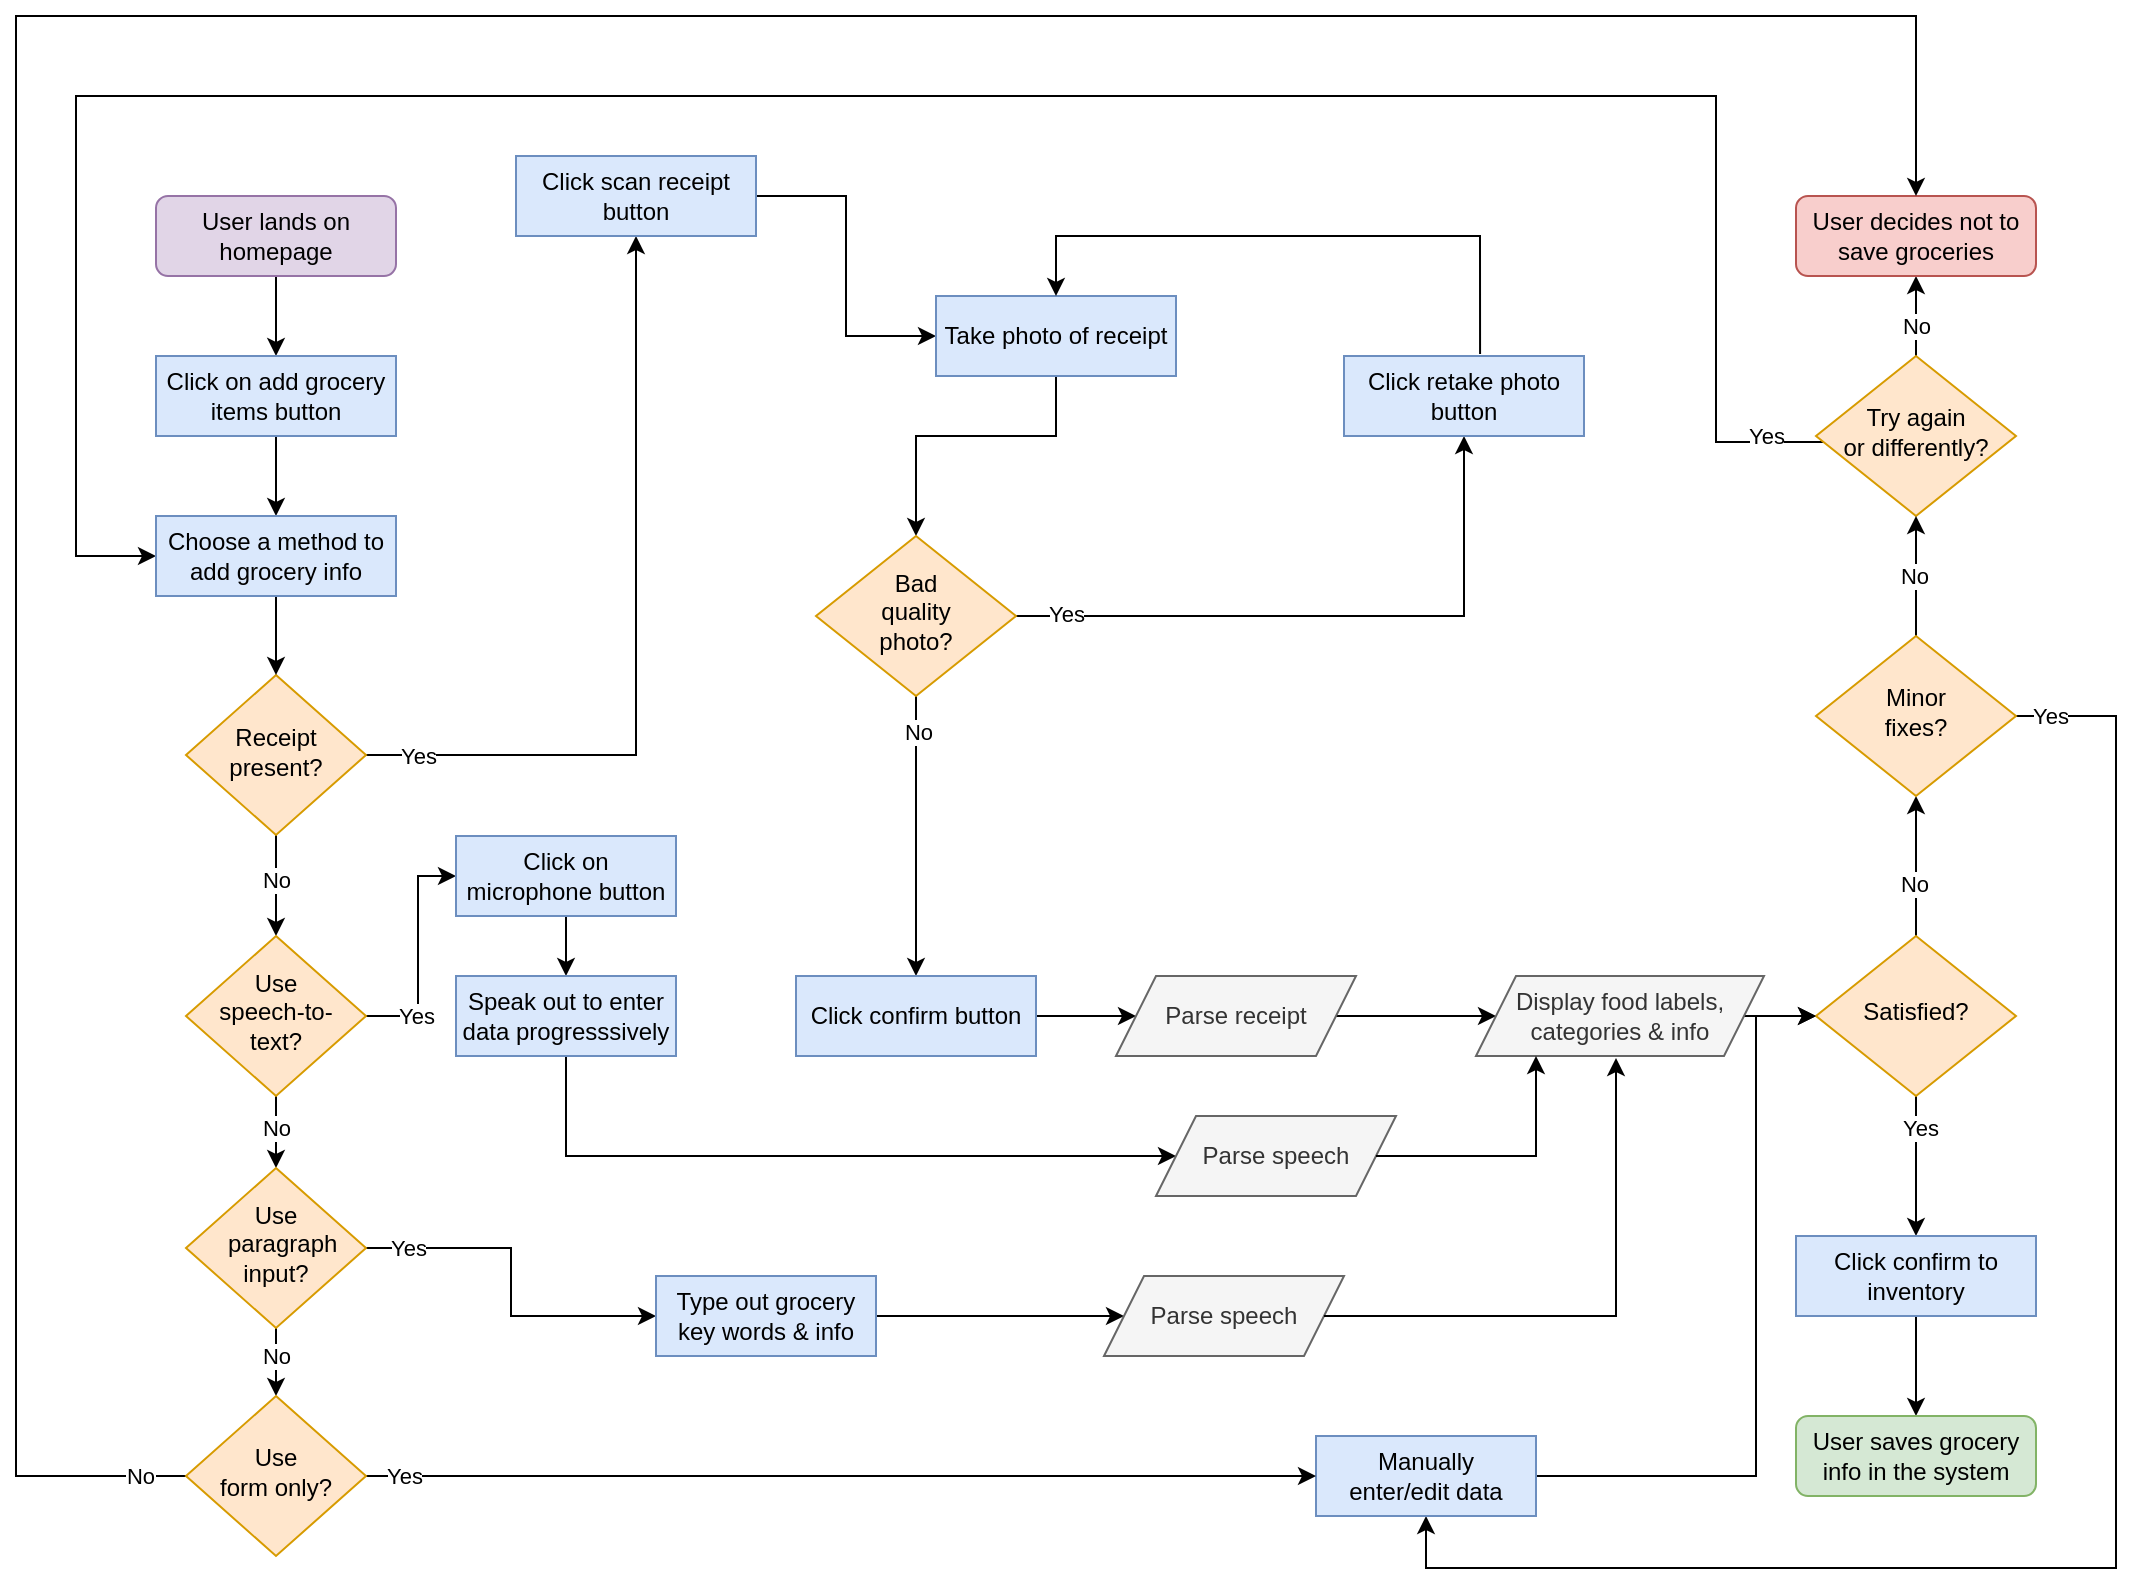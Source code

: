 <mxfile version="24.8.0">
  <diagram id="C5RBs43oDa-KdzZeNtuy" name="Page-1">
    <mxGraphModel dx="2451" dy="1395" grid="1" gridSize="10" guides="1" tooltips="1" connect="1" arrows="1" fold="1" page="1" pageScale="1" pageWidth="1169" pageHeight="827" math="0" shadow="0">
      <root>
        <mxCell id="WIyWlLk6GJQsqaUBKTNV-0" />
        <mxCell id="WIyWlLk6GJQsqaUBKTNV-1" parent="WIyWlLk6GJQsqaUBKTNV-0" />
        <mxCell id="B4fr9OAQc8QGs8bYaDOG-5" style="edgeStyle=orthogonalEdgeStyle;rounded=0;orthogonalLoop=1;jettySize=auto;html=1;" edge="1" parent="WIyWlLk6GJQsqaUBKTNV-1" source="WIyWlLk6GJQsqaUBKTNV-3" target="B4fr9OAQc8QGs8bYaDOG-0">
          <mxGeometry relative="1" as="geometry" />
        </mxCell>
        <mxCell id="WIyWlLk6GJQsqaUBKTNV-3" value="User lands on homepage" style="rounded=1;whiteSpace=wrap;html=1;fontSize=12;glass=0;strokeWidth=1;shadow=0;fillColor=#e1d5e7;strokeColor=#9673a6;" parent="WIyWlLk6GJQsqaUBKTNV-1" vertex="1">
          <mxGeometry x="129" y="124" width="120" height="40" as="geometry" />
        </mxCell>
        <mxCell id="B4fr9OAQc8QGs8bYaDOG-8" style="edgeStyle=orthogonalEdgeStyle;rounded=0;orthogonalLoop=1;jettySize=auto;html=1;" edge="1" parent="WIyWlLk6GJQsqaUBKTNV-1" source="WIyWlLk6GJQsqaUBKTNV-6" target="B4fr9OAQc8QGs8bYaDOG-7">
          <mxGeometry relative="1" as="geometry" />
        </mxCell>
        <mxCell id="B4fr9OAQc8QGs8bYaDOG-129" value="Yes" style="edgeLabel;html=1;align=center;verticalAlign=middle;resizable=0;points=[];" vertex="1" connectable="0" parent="B4fr9OAQc8QGs8bYaDOG-8">
          <mxGeometry x="-0.792" relative="1" as="geometry">
            <mxPoint x="-15" as="offset" />
          </mxGeometry>
        </mxCell>
        <mxCell id="B4fr9OAQc8QGs8bYaDOG-13" style="edgeStyle=orthogonalEdgeStyle;rounded=0;orthogonalLoop=1;jettySize=auto;html=1;entryX=0.5;entryY=0;entryDx=0;entryDy=0;" edge="1" parent="WIyWlLk6GJQsqaUBKTNV-1" source="WIyWlLk6GJQsqaUBKTNV-6" target="B4fr9OAQc8QGs8bYaDOG-51">
          <mxGeometry relative="1" as="geometry">
            <mxPoint x="589" y="503.5" as="targetPoint" />
          </mxGeometry>
        </mxCell>
        <mxCell id="B4fr9OAQc8QGs8bYaDOG-130" value="No" style="edgeLabel;html=1;align=center;verticalAlign=middle;resizable=0;points=[];" vertex="1" connectable="0" parent="B4fr9OAQc8QGs8bYaDOG-13">
          <mxGeometry x="-0.542" y="-1" relative="1" as="geometry">
            <mxPoint x="1" y="11" as="offset" />
          </mxGeometry>
        </mxCell>
        <mxCell id="WIyWlLk6GJQsqaUBKTNV-6" value="Receipt present?" style="rhombus;whiteSpace=wrap;html=1;shadow=0;fontFamily=Helvetica;fontSize=12;align=center;strokeWidth=1;spacing=6;spacingTop=-4;fillColor=#ffe6cc;strokeColor=#d79b00;" parent="WIyWlLk6GJQsqaUBKTNV-1" vertex="1">
          <mxGeometry x="144" y="363.5" width="90" height="80" as="geometry" />
        </mxCell>
        <mxCell id="B4fr9OAQc8QGs8bYaDOG-1" style="edgeStyle=orthogonalEdgeStyle;rounded=0;orthogonalLoop=1;jettySize=auto;html=1;entryX=0.5;entryY=0;entryDx=0;entryDy=0;" edge="1" parent="WIyWlLk6GJQsqaUBKTNV-1" source="B4fr9OAQc8QGs8bYaDOG-0" target="B4fr9OAQc8QGs8bYaDOG-87">
          <mxGeometry relative="1" as="geometry">
            <mxPoint x="189" y="274" as="targetPoint" />
          </mxGeometry>
        </mxCell>
        <mxCell id="B4fr9OAQc8QGs8bYaDOG-0" value="Click on add grocery items button" style="rounded=0;whiteSpace=wrap;html=1;fillColor=#dae8fc;strokeColor=#6c8ebf;" vertex="1" parent="WIyWlLk6GJQsqaUBKTNV-1">
          <mxGeometry x="129" y="204" width="120" height="40" as="geometry" />
        </mxCell>
        <mxCell id="B4fr9OAQc8QGs8bYaDOG-16" style="edgeStyle=orthogonalEdgeStyle;rounded=0;orthogonalLoop=1;jettySize=auto;html=1;exitX=1;exitY=0.5;exitDx=0;exitDy=0;entryX=0;entryY=0.5;entryDx=0;entryDy=0;" edge="1" parent="WIyWlLk6GJQsqaUBKTNV-1" source="B4fr9OAQc8QGs8bYaDOG-7" target="B4fr9OAQc8QGs8bYaDOG-15">
          <mxGeometry relative="1" as="geometry" />
        </mxCell>
        <mxCell id="B4fr9OAQc8QGs8bYaDOG-7" value="Click scan receipt button" style="rounded=0;whiteSpace=wrap;html=1;fillColor=#dae8fc;strokeColor=#6c8ebf;" vertex="1" parent="WIyWlLk6GJQsqaUBKTNV-1">
          <mxGeometry x="309" y="104" width="120" height="40" as="geometry" />
        </mxCell>
        <mxCell id="B4fr9OAQc8QGs8bYaDOG-18" style="edgeStyle=orthogonalEdgeStyle;rounded=0;orthogonalLoop=1;jettySize=auto;html=1;entryX=0.5;entryY=0;entryDx=0;entryDy=0;" edge="1" parent="WIyWlLk6GJQsqaUBKTNV-1" source="B4fr9OAQc8QGs8bYaDOG-15" target="B4fr9OAQc8QGs8bYaDOG-17">
          <mxGeometry relative="1" as="geometry">
            <mxPoint x="1069" y="194" as="targetPoint" />
            <Array as="points">
              <mxPoint x="579" y="244" />
              <mxPoint x="509" y="244" />
            </Array>
          </mxGeometry>
        </mxCell>
        <mxCell id="B4fr9OAQc8QGs8bYaDOG-15" value="Take photo of receipt" style="rounded=0;whiteSpace=wrap;html=1;fillColor=#dae8fc;strokeColor=#6c8ebf;" vertex="1" parent="WIyWlLk6GJQsqaUBKTNV-1">
          <mxGeometry x="519" y="174" width="120" height="40" as="geometry" />
        </mxCell>
        <mxCell id="B4fr9OAQc8QGs8bYaDOG-25" style="edgeStyle=orthogonalEdgeStyle;rounded=0;orthogonalLoop=1;jettySize=auto;html=1;entryX=0.5;entryY=1;entryDx=0;entryDy=0;" edge="1" parent="WIyWlLk6GJQsqaUBKTNV-1" source="B4fr9OAQc8QGs8bYaDOG-17" target="B4fr9OAQc8QGs8bYaDOG-23">
          <mxGeometry relative="1" as="geometry" />
        </mxCell>
        <mxCell id="B4fr9OAQc8QGs8bYaDOG-137" value="Yes" style="edgeLabel;html=1;align=center;verticalAlign=middle;resizable=0;points=[];" vertex="1" connectable="0" parent="B4fr9OAQc8QGs8bYaDOG-25">
          <mxGeometry x="-0.842" y="1" relative="1" as="geometry">
            <mxPoint as="offset" />
          </mxGeometry>
        </mxCell>
        <mxCell id="B4fr9OAQc8QGs8bYaDOG-31" style="edgeStyle=orthogonalEdgeStyle;rounded=0;orthogonalLoop=1;jettySize=auto;html=1;entryX=0.5;entryY=0;entryDx=0;entryDy=0;" edge="1" parent="WIyWlLk6GJQsqaUBKTNV-1" source="B4fr9OAQc8QGs8bYaDOG-17" target="B4fr9OAQc8QGs8bYaDOG-28">
          <mxGeometry relative="1" as="geometry" />
        </mxCell>
        <mxCell id="B4fr9OAQc8QGs8bYaDOG-136" value="No" style="edgeLabel;html=1;align=center;verticalAlign=middle;resizable=0;points=[];" vertex="1" connectable="0" parent="B4fr9OAQc8QGs8bYaDOG-31">
          <mxGeometry x="-0.74" y="1" relative="1" as="geometry">
            <mxPoint as="offset" />
          </mxGeometry>
        </mxCell>
        <mxCell id="B4fr9OAQc8QGs8bYaDOG-17" value="Bad &lt;br&gt;quality&lt;br&gt; photo?" style="rhombus;whiteSpace=wrap;html=1;shadow=0;fontFamily=Helvetica;fontSize=12;align=center;strokeWidth=1;spacing=6;spacingTop=-4;fillColor=#ffe6cc;strokeColor=#d79b00;" vertex="1" parent="WIyWlLk6GJQsqaUBKTNV-1">
          <mxGeometry x="459" y="294" width="100" height="80" as="geometry" />
        </mxCell>
        <mxCell id="B4fr9OAQc8QGs8bYaDOG-23" value="Click retake photo button" style="rounded=0;whiteSpace=wrap;html=1;fillColor=#dae8fc;strokeColor=#6c8ebf;" vertex="1" parent="WIyWlLk6GJQsqaUBKTNV-1">
          <mxGeometry x="723" y="204" width="120" height="40" as="geometry" />
        </mxCell>
        <mxCell id="B4fr9OAQc8QGs8bYaDOG-26" style="edgeStyle=orthogonalEdgeStyle;rounded=0;orthogonalLoop=1;jettySize=auto;html=1;entryX=0.5;entryY=0;entryDx=0;entryDy=0;exitX=0.567;exitY=-0.026;exitDx=0;exitDy=0;exitPerimeter=0;" edge="1" parent="WIyWlLk6GJQsqaUBKTNV-1" source="B4fr9OAQc8QGs8bYaDOG-23" target="B4fr9OAQc8QGs8bYaDOG-15">
          <mxGeometry relative="1" as="geometry">
            <Array as="points">
              <mxPoint x="791" y="144" />
              <mxPoint x="579" y="144" />
            </Array>
          </mxGeometry>
        </mxCell>
        <mxCell id="B4fr9OAQc8QGs8bYaDOG-35" style="edgeStyle=orthogonalEdgeStyle;rounded=0;orthogonalLoop=1;jettySize=auto;html=1;" edge="1" parent="WIyWlLk6GJQsqaUBKTNV-1" source="B4fr9OAQc8QGs8bYaDOG-28" target="B4fr9OAQc8QGs8bYaDOG-33">
          <mxGeometry relative="1" as="geometry" />
        </mxCell>
        <mxCell id="B4fr9OAQc8QGs8bYaDOG-28" value="Click confirm button" style="rounded=0;whiteSpace=wrap;html=1;fillColor=#dae8fc;strokeColor=#6c8ebf;" vertex="1" parent="WIyWlLk6GJQsqaUBKTNV-1">
          <mxGeometry x="449" y="514" width="120" height="40" as="geometry" />
        </mxCell>
        <mxCell id="B4fr9OAQc8QGs8bYaDOG-36" style="edgeStyle=orthogonalEdgeStyle;rounded=0;orthogonalLoop=1;jettySize=auto;html=1;entryX=0;entryY=0.5;entryDx=0;entryDy=0;" edge="1" parent="WIyWlLk6GJQsqaUBKTNV-1" source="B4fr9OAQc8QGs8bYaDOG-33" target="B4fr9OAQc8QGs8bYaDOG-37">
          <mxGeometry relative="1" as="geometry">
            <mxPoint x="669" y="594" as="targetPoint" />
          </mxGeometry>
        </mxCell>
        <mxCell id="B4fr9OAQc8QGs8bYaDOG-33" value="Parse receipt" style="shape=parallelogram;perimeter=parallelogramPerimeter;whiteSpace=wrap;html=1;fixedSize=1;fillColor=#f5f5f5;fontColor=#333333;strokeColor=#666666;" vertex="1" parent="WIyWlLk6GJQsqaUBKTNV-1">
          <mxGeometry x="609" y="514" width="120" height="40" as="geometry" />
        </mxCell>
        <mxCell id="B4fr9OAQc8QGs8bYaDOG-39" style="edgeStyle=orthogonalEdgeStyle;rounded=0;orthogonalLoop=1;jettySize=auto;html=1;" edge="1" parent="WIyWlLk6GJQsqaUBKTNV-1" source="B4fr9OAQc8QGs8bYaDOG-37" target="B4fr9OAQc8QGs8bYaDOG-38">
          <mxGeometry relative="1" as="geometry" />
        </mxCell>
        <mxCell id="B4fr9OAQc8QGs8bYaDOG-37" value="Display food labels, categories &amp;amp; info" style="shape=parallelogram;perimeter=parallelogramPerimeter;whiteSpace=wrap;html=1;fixedSize=1;fillColor=#f5f5f5;fontColor=#333333;strokeColor=#666666;" vertex="1" parent="WIyWlLk6GJQsqaUBKTNV-1">
          <mxGeometry x="789" y="514" width="144" height="40" as="geometry" />
        </mxCell>
        <mxCell id="B4fr9OAQc8QGs8bYaDOG-48" style="edgeStyle=orthogonalEdgeStyle;rounded=0;orthogonalLoop=1;jettySize=auto;html=1;entryX=0.5;entryY=0;entryDx=0;entryDy=0;" edge="1" parent="WIyWlLk6GJQsqaUBKTNV-1" source="B4fr9OAQc8QGs8bYaDOG-38" target="B4fr9OAQc8QGs8bYaDOG-47">
          <mxGeometry relative="1" as="geometry" />
        </mxCell>
        <mxCell id="B4fr9OAQc8QGs8bYaDOG-139" value="Yes" style="edgeLabel;html=1;align=center;verticalAlign=middle;resizable=0;points=[];" vertex="1" connectable="0" parent="B4fr9OAQc8QGs8bYaDOG-48">
          <mxGeometry x="-0.546" y="2" relative="1" as="geometry">
            <mxPoint as="offset" />
          </mxGeometry>
        </mxCell>
        <mxCell id="B4fr9OAQc8QGs8bYaDOG-64" style="edgeStyle=orthogonalEdgeStyle;rounded=0;orthogonalLoop=1;jettySize=auto;html=1;entryX=0.5;entryY=1;entryDx=0;entryDy=0;" edge="1" parent="WIyWlLk6GJQsqaUBKTNV-1" source="B4fr9OAQc8QGs8bYaDOG-38" target="B4fr9OAQc8QGs8bYaDOG-69">
          <mxGeometry relative="1" as="geometry">
            <mxPoint x="1009" y="424" as="targetPoint" />
          </mxGeometry>
        </mxCell>
        <mxCell id="B4fr9OAQc8QGs8bYaDOG-140" value="No" style="edgeLabel;html=1;align=center;verticalAlign=middle;resizable=0;points=[];" vertex="1" connectable="0" parent="B4fr9OAQc8QGs8bYaDOG-64">
          <mxGeometry x="-0.237" y="1" relative="1" as="geometry">
            <mxPoint as="offset" />
          </mxGeometry>
        </mxCell>
        <mxCell id="B4fr9OAQc8QGs8bYaDOG-38" value="Satisfied?" style="rhombus;whiteSpace=wrap;html=1;shadow=0;fontFamily=Helvetica;fontSize=12;align=center;strokeWidth=1;spacing=6;spacingTop=-4;fillColor=#ffe6cc;strokeColor=#d79b00;" vertex="1" parent="WIyWlLk6GJQsqaUBKTNV-1">
          <mxGeometry x="959" y="494" width="100" height="80" as="geometry" />
        </mxCell>
        <mxCell id="B4fr9OAQc8QGs8bYaDOG-50" style="edgeStyle=orthogonalEdgeStyle;rounded=0;orthogonalLoop=1;jettySize=auto;html=1;entryX=0.5;entryY=0;entryDx=0;entryDy=0;" edge="1" parent="WIyWlLk6GJQsqaUBKTNV-1" source="B4fr9OAQc8QGs8bYaDOG-47" target="B4fr9OAQc8QGs8bYaDOG-49">
          <mxGeometry relative="1" as="geometry" />
        </mxCell>
        <mxCell id="B4fr9OAQc8QGs8bYaDOG-47" value="Click confirm to inventory" style="rounded=0;whiteSpace=wrap;html=1;fillColor=#dae8fc;strokeColor=#6c8ebf;" vertex="1" parent="WIyWlLk6GJQsqaUBKTNV-1">
          <mxGeometry x="949" y="644" width="120" height="40" as="geometry" />
        </mxCell>
        <mxCell id="B4fr9OAQc8QGs8bYaDOG-49" value="User saves grocery info in the system" style="rounded=1;whiteSpace=wrap;html=1;fontSize=12;glass=0;strokeWidth=1;shadow=0;fillColor=#d5e8d4;strokeColor=#82b366;" vertex="1" parent="WIyWlLk6GJQsqaUBKTNV-1">
          <mxGeometry x="949" y="734" width="120" height="40" as="geometry" />
        </mxCell>
        <mxCell id="B4fr9OAQc8QGs8bYaDOG-55" style="edgeStyle=orthogonalEdgeStyle;rounded=0;orthogonalLoop=1;jettySize=auto;html=1;entryX=0;entryY=0.5;entryDx=0;entryDy=0;exitX=1;exitY=0.5;exitDx=0;exitDy=0;" edge="1" parent="WIyWlLk6GJQsqaUBKTNV-1" source="B4fr9OAQc8QGs8bYaDOG-51" target="B4fr9OAQc8QGs8bYaDOG-54">
          <mxGeometry relative="1" as="geometry">
            <mxPoint x="240" y="530" as="sourcePoint" />
            <Array as="points">
              <mxPoint x="260" y="534" />
              <mxPoint x="260" y="464" />
            </Array>
          </mxGeometry>
        </mxCell>
        <mxCell id="B4fr9OAQc8QGs8bYaDOG-131" value="Yes" style="edgeLabel;html=1;align=center;verticalAlign=middle;resizable=0;points=[];" vertex="1" connectable="0" parent="B4fr9OAQc8QGs8bYaDOG-55">
          <mxGeometry x="-0.016" y="1" relative="1" as="geometry">
            <mxPoint y="30" as="offset" />
          </mxGeometry>
        </mxCell>
        <mxCell id="B4fr9OAQc8QGs8bYaDOG-92" style="edgeStyle=orthogonalEdgeStyle;rounded=0;orthogonalLoop=1;jettySize=auto;html=1;entryX=0.5;entryY=0;entryDx=0;entryDy=0;" edge="1" parent="WIyWlLk6GJQsqaUBKTNV-1" source="B4fr9OAQc8QGs8bYaDOG-51" target="B4fr9OAQc8QGs8bYaDOG-86">
          <mxGeometry relative="1" as="geometry" />
        </mxCell>
        <mxCell id="B4fr9OAQc8QGs8bYaDOG-132" value="No" style="edgeLabel;html=1;align=center;verticalAlign=middle;resizable=0;points=[];" vertex="1" connectable="0" parent="B4fr9OAQc8QGs8bYaDOG-92">
          <mxGeometry x="-0.633" y="1" relative="1" as="geometry">
            <mxPoint x="-1" y="8" as="offset" />
          </mxGeometry>
        </mxCell>
        <mxCell id="B4fr9OAQc8QGs8bYaDOG-51" value="Use &lt;br&gt;speech-to-text?" style="rhombus;whiteSpace=wrap;html=1;shadow=0;fontFamily=Helvetica;fontSize=12;align=center;strokeWidth=1;spacing=6;spacingTop=-4;fillColor=#ffe6cc;strokeColor=#d79b00;" vertex="1" parent="WIyWlLk6GJQsqaUBKTNV-1">
          <mxGeometry x="144" y="494" width="90" height="80" as="geometry" />
        </mxCell>
        <mxCell id="B4fr9OAQc8QGs8bYaDOG-79" style="edgeStyle=orthogonalEdgeStyle;rounded=0;orthogonalLoop=1;jettySize=auto;html=1;entryX=0.5;entryY=0;entryDx=0;entryDy=0;" edge="1" parent="WIyWlLk6GJQsqaUBKTNV-1" source="B4fr9OAQc8QGs8bYaDOG-54" target="B4fr9OAQc8QGs8bYaDOG-80">
          <mxGeometry relative="1" as="geometry">
            <mxPoint x="334" y="534" as="targetPoint" />
          </mxGeometry>
        </mxCell>
        <mxCell id="B4fr9OAQc8QGs8bYaDOG-54" value="Click on microphone button" style="rounded=0;whiteSpace=wrap;html=1;fillColor=#dae8fc;strokeColor=#6c8ebf;" vertex="1" parent="WIyWlLk6GJQsqaUBKTNV-1">
          <mxGeometry x="279" y="444" width="110" height="40" as="geometry" />
        </mxCell>
        <mxCell id="B4fr9OAQc8QGs8bYaDOG-66" style="edgeStyle=orthogonalEdgeStyle;rounded=0;orthogonalLoop=1;jettySize=auto;html=1;entryX=0.5;entryY=1;entryDx=0;entryDy=0;" edge="1" parent="WIyWlLk6GJQsqaUBKTNV-1" source="B4fr9OAQc8QGs8bYaDOG-58" target="B4fr9OAQc8QGs8bYaDOG-60">
          <mxGeometry relative="1" as="geometry" />
        </mxCell>
        <mxCell id="B4fr9OAQc8QGs8bYaDOG-144" value="No" style="edgeLabel;html=1;align=center;verticalAlign=middle;resizable=0;points=[];" vertex="1" connectable="0" parent="B4fr9OAQc8QGs8bYaDOG-66">
          <mxGeometry x="-0.242" relative="1" as="geometry">
            <mxPoint as="offset" />
          </mxGeometry>
        </mxCell>
        <mxCell id="B4fr9OAQc8QGs8bYaDOG-89" value="" style="edgeStyle=orthogonalEdgeStyle;rounded=0;orthogonalLoop=1;jettySize=auto;html=1;exitX=0.086;exitY=0.538;exitDx=0;exitDy=0;exitPerimeter=0;entryX=0;entryY=0.5;entryDx=0;entryDy=0;" edge="1" parent="WIyWlLk6GJQsqaUBKTNV-1" source="B4fr9OAQc8QGs8bYaDOG-58" target="B4fr9OAQc8QGs8bYaDOG-87">
          <mxGeometry relative="1" as="geometry">
            <mxPoint x="59.0" y="244" as="targetPoint" />
            <mxPoint x="989" y="154" as="sourcePoint" />
            <Array as="points">
              <mxPoint x="909" y="247" />
              <mxPoint x="909" y="74" />
              <mxPoint x="89" y="74" />
              <mxPoint x="89" y="304" />
            </Array>
          </mxGeometry>
        </mxCell>
        <mxCell id="B4fr9OAQc8QGs8bYaDOG-143" value="Yes" style="edgeLabel;html=1;align=center;verticalAlign=middle;resizable=0;points=[];" vertex="1" connectable="0" parent="B4fr9OAQc8QGs8bYaDOG-89">
          <mxGeometry x="-0.949" y="-1" relative="1" as="geometry">
            <mxPoint y="-2" as="offset" />
          </mxGeometry>
        </mxCell>
        <mxCell id="B4fr9OAQc8QGs8bYaDOG-58" value="Try again &lt;br&gt;or differently?" style="rhombus;whiteSpace=wrap;html=1;shadow=0;fontFamily=Helvetica;fontSize=12;align=center;strokeWidth=1;spacing=6;spacingTop=-4;fillColor=#ffe6cc;strokeColor=#d79b00;" vertex="1" parent="WIyWlLk6GJQsqaUBKTNV-1">
          <mxGeometry x="959" y="204" width="100" height="80" as="geometry" />
        </mxCell>
        <mxCell id="B4fr9OAQc8QGs8bYaDOG-60" value="User decides not to save groceries" style="rounded=1;whiteSpace=wrap;html=1;fontSize=12;glass=0;strokeWidth=1;shadow=0;fillColor=#f8cecc;strokeColor=#b85450;" vertex="1" parent="WIyWlLk6GJQsqaUBKTNV-1">
          <mxGeometry x="949" y="124" width="120" height="40" as="geometry" />
        </mxCell>
        <mxCell id="B4fr9OAQc8QGs8bYaDOG-72" style="edgeStyle=orthogonalEdgeStyle;rounded=0;orthogonalLoop=1;jettySize=auto;html=1;exitX=0.5;exitY=0;exitDx=0;exitDy=0;" edge="1" parent="WIyWlLk6GJQsqaUBKTNV-1" source="B4fr9OAQc8QGs8bYaDOG-69" target="B4fr9OAQc8QGs8bYaDOG-58">
          <mxGeometry relative="1" as="geometry" />
        </mxCell>
        <mxCell id="B4fr9OAQc8QGs8bYaDOG-142" value="No" style="edgeLabel;html=1;align=center;verticalAlign=middle;resizable=0;points=[];" vertex="1" connectable="0" parent="B4fr9OAQc8QGs8bYaDOG-72">
          <mxGeometry x="0.001" y="1" relative="1" as="geometry">
            <mxPoint as="offset" />
          </mxGeometry>
        </mxCell>
        <mxCell id="B4fr9OAQc8QGs8bYaDOG-75" style="edgeStyle=orthogonalEdgeStyle;rounded=0;orthogonalLoop=1;jettySize=auto;html=1;entryX=0.5;entryY=1;entryDx=0;entryDy=0;exitX=1;exitY=0.5;exitDx=0;exitDy=0;" edge="1" parent="WIyWlLk6GJQsqaUBKTNV-1" source="B4fr9OAQc8QGs8bYaDOG-69" target="B4fr9OAQc8QGs8bYaDOG-76">
          <mxGeometry relative="1" as="geometry">
            <mxPoint x="1099" y="124" as="targetPoint" />
            <Array as="points">
              <mxPoint x="1109" y="384" />
              <mxPoint x="1109" y="810" />
              <mxPoint x="764" y="810" />
            </Array>
          </mxGeometry>
        </mxCell>
        <mxCell id="B4fr9OAQc8QGs8bYaDOG-141" value="Yes" style="edgeLabel;html=1;align=center;verticalAlign=middle;resizable=0;points=[];" vertex="1" connectable="0" parent="B4fr9OAQc8QGs8bYaDOG-75">
          <mxGeometry x="-0.961" y="-1" relative="1" as="geometry">
            <mxPoint y="-1" as="offset" />
          </mxGeometry>
        </mxCell>
        <mxCell id="B4fr9OAQc8QGs8bYaDOG-69" value="Minor &lt;br&gt;fixes?" style="rhombus;whiteSpace=wrap;html=1;shadow=0;fontFamily=Helvetica;fontSize=12;align=center;strokeWidth=1;spacing=6;spacingTop=-4;fillColor=#ffe6cc;strokeColor=#d79b00;" vertex="1" parent="WIyWlLk6GJQsqaUBKTNV-1">
          <mxGeometry x="959" y="344" width="100" height="80" as="geometry" />
        </mxCell>
        <mxCell id="B4fr9OAQc8QGs8bYaDOG-105" style="edgeStyle=orthogonalEdgeStyle;rounded=0;orthogonalLoop=1;jettySize=auto;html=1;exitX=1;exitY=0.5;exitDx=0;exitDy=0;" edge="1" parent="WIyWlLk6GJQsqaUBKTNV-1" source="B4fr9OAQc8QGs8bYaDOG-76" target="B4fr9OAQc8QGs8bYaDOG-38">
          <mxGeometry relative="1" as="geometry">
            <Array as="points">
              <mxPoint x="929" y="764" />
              <mxPoint x="929" y="534" />
            </Array>
          </mxGeometry>
        </mxCell>
        <mxCell id="B4fr9OAQc8QGs8bYaDOG-76" value="Manually &lt;br&gt;enter/edit data" style="rounded=0;whiteSpace=wrap;html=1;fillColor=#dae8fc;strokeColor=#6c8ebf;" vertex="1" parent="WIyWlLk6GJQsqaUBKTNV-1">
          <mxGeometry x="709" y="744" width="110" height="40" as="geometry" />
        </mxCell>
        <mxCell id="B4fr9OAQc8QGs8bYaDOG-84" style="edgeStyle=orthogonalEdgeStyle;rounded=0;orthogonalLoop=1;jettySize=auto;html=1;entryX=0;entryY=0.5;entryDx=0;entryDy=0;exitX=0.5;exitY=1;exitDx=0;exitDy=0;" edge="1" parent="WIyWlLk6GJQsqaUBKTNV-1" source="B4fr9OAQc8QGs8bYaDOG-80" target="B4fr9OAQc8QGs8bYaDOG-82">
          <mxGeometry relative="1" as="geometry">
            <mxPoint x="249" y="634.0" as="sourcePoint" />
            <mxPoint x="559" y="674.0" as="targetPoint" />
            <Array as="points">
              <mxPoint x="334" y="604" />
            </Array>
          </mxGeometry>
        </mxCell>
        <mxCell id="B4fr9OAQc8QGs8bYaDOG-80" value="Speak out to enter data progresssively" style="rounded=0;whiteSpace=wrap;html=1;fillColor=#dae8fc;strokeColor=#6c8ebf;" vertex="1" parent="WIyWlLk6GJQsqaUBKTNV-1">
          <mxGeometry x="279" y="514" width="110" height="40" as="geometry" />
        </mxCell>
        <mxCell id="B4fr9OAQc8QGs8bYaDOG-82" value="Parse speech" style="shape=parallelogram;perimeter=parallelogramPerimeter;whiteSpace=wrap;html=1;fixedSize=1;fillColor=#f5f5f5;fontColor=#333333;strokeColor=#666666;" vertex="1" parent="WIyWlLk6GJQsqaUBKTNV-1">
          <mxGeometry x="629" y="584" width="120" height="40" as="geometry" />
        </mxCell>
        <mxCell id="B4fr9OAQc8QGs8bYaDOG-85" style="edgeStyle=orthogonalEdgeStyle;rounded=0;orthogonalLoop=1;jettySize=auto;html=1;exitX=1;exitY=0.5;exitDx=0;exitDy=0;" edge="1" parent="WIyWlLk6GJQsqaUBKTNV-1" source="B4fr9OAQc8QGs8bYaDOG-82">
          <mxGeometry relative="1" as="geometry">
            <mxPoint x="749" y="604" as="sourcePoint" />
            <mxPoint x="819" y="554" as="targetPoint" />
            <Array as="points">
              <mxPoint x="819" y="604" />
            </Array>
          </mxGeometry>
        </mxCell>
        <mxCell id="B4fr9OAQc8QGs8bYaDOG-101" style="edgeStyle=orthogonalEdgeStyle;rounded=0;orthogonalLoop=1;jettySize=auto;html=1;entryX=0.5;entryY=0;entryDx=0;entryDy=0;" edge="1" parent="WIyWlLk6GJQsqaUBKTNV-1" source="B4fr9OAQc8QGs8bYaDOG-86" target="B4fr9OAQc8QGs8bYaDOG-100">
          <mxGeometry relative="1" as="geometry" />
        </mxCell>
        <mxCell id="B4fr9OAQc8QGs8bYaDOG-133" value="No" style="edgeLabel;html=1;align=center;verticalAlign=middle;resizable=0;points=[];" vertex="1" connectable="0" parent="B4fr9OAQc8QGs8bYaDOG-101">
          <mxGeometry x="-0.522" relative="1" as="geometry">
            <mxPoint y="3" as="offset" />
          </mxGeometry>
        </mxCell>
        <mxCell id="B4fr9OAQc8QGs8bYaDOG-138" style="edgeStyle=orthogonalEdgeStyle;rounded=0;orthogonalLoop=1;jettySize=auto;html=1;entryX=0;entryY=0.5;entryDx=0;entryDy=0;" edge="1" parent="WIyWlLk6GJQsqaUBKTNV-1" source="B4fr9OAQc8QGs8bYaDOG-86" target="B4fr9OAQc8QGs8bYaDOG-93">
          <mxGeometry relative="1" as="geometry" />
        </mxCell>
        <mxCell id="B4fr9OAQc8QGs8bYaDOG-145" value="Yes" style="edgeLabel;html=1;align=center;verticalAlign=middle;resizable=0;points=[];" vertex="1" connectable="0" parent="B4fr9OAQc8QGs8bYaDOG-138">
          <mxGeometry x="-0.769" y="3" relative="1" as="geometry">
            <mxPoint y="3" as="offset" />
          </mxGeometry>
        </mxCell>
        <mxCell id="B4fr9OAQc8QGs8bYaDOG-86" value="Use&lt;br&gt;&amp;nbsp; paragraph&lt;br&gt;input?" style="rhombus;whiteSpace=wrap;html=1;shadow=0;fontFamily=Helvetica;fontSize=12;align=center;strokeWidth=1;spacing=6;spacingTop=-4;fillColor=#ffe6cc;strokeColor=#d79b00;" vertex="1" parent="WIyWlLk6GJQsqaUBKTNV-1">
          <mxGeometry x="144" y="610" width="90" height="80" as="geometry" />
        </mxCell>
        <mxCell id="B4fr9OAQc8QGs8bYaDOG-88" style="edgeStyle=orthogonalEdgeStyle;rounded=0;orthogonalLoop=1;jettySize=auto;html=1;entryX=0.5;entryY=0;entryDx=0;entryDy=0;" edge="1" parent="WIyWlLk6GJQsqaUBKTNV-1" source="B4fr9OAQc8QGs8bYaDOG-87" target="WIyWlLk6GJQsqaUBKTNV-6">
          <mxGeometry relative="1" as="geometry" />
        </mxCell>
        <mxCell id="B4fr9OAQc8QGs8bYaDOG-87" value="Choose a method to add grocery info" style="rounded=0;whiteSpace=wrap;html=1;fillColor=#dae8fc;strokeColor=#6c8ebf;" vertex="1" parent="WIyWlLk6GJQsqaUBKTNV-1">
          <mxGeometry x="129" y="284" width="120" height="40" as="geometry" />
        </mxCell>
        <mxCell id="B4fr9OAQc8QGs8bYaDOG-97" style="edgeStyle=orthogonalEdgeStyle;rounded=0;orthogonalLoop=1;jettySize=auto;html=1;entryX=0;entryY=0.5;entryDx=0;entryDy=0;" edge="1" parent="WIyWlLk6GJQsqaUBKTNV-1" source="B4fr9OAQc8QGs8bYaDOG-93" target="B4fr9OAQc8QGs8bYaDOG-96">
          <mxGeometry relative="1" as="geometry" />
        </mxCell>
        <mxCell id="B4fr9OAQc8QGs8bYaDOG-93" value="Type out grocery key words &amp;amp; info" style="rounded=0;whiteSpace=wrap;html=1;fillColor=#dae8fc;strokeColor=#6c8ebf;" vertex="1" parent="WIyWlLk6GJQsqaUBKTNV-1">
          <mxGeometry x="379" y="664" width="110" height="40" as="geometry" />
        </mxCell>
        <mxCell id="B4fr9OAQc8QGs8bYaDOG-96" value="Parse speech" style="shape=parallelogram;perimeter=parallelogramPerimeter;whiteSpace=wrap;html=1;fixedSize=1;fillColor=#f5f5f5;fontColor=#333333;strokeColor=#666666;" vertex="1" parent="WIyWlLk6GJQsqaUBKTNV-1">
          <mxGeometry x="603" y="664" width="120" height="40" as="geometry" />
        </mxCell>
        <mxCell id="B4fr9OAQc8QGs8bYaDOG-98" style="edgeStyle=orthogonalEdgeStyle;rounded=0;orthogonalLoop=1;jettySize=auto;html=1;exitX=1;exitY=0.5;exitDx=0;exitDy=0;" edge="1" parent="WIyWlLk6GJQsqaUBKTNV-1" source="B4fr9OAQc8QGs8bYaDOG-96">
          <mxGeometry relative="1" as="geometry">
            <mxPoint x="729" y="684" as="sourcePoint" />
            <mxPoint x="859" y="555" as="targetPoint" />
            <Array as="points">
              <mxPoint x="859" y="684" />
            </Array>
          </mxGeometry>
        </mxCell>
        <mxCell id="B4fr9OAQc8QGs8bYaDOG-104" style="edgeStyle=orthogonalEdgeStyle;rounded=0;orthogonalLoop=1;jettySize=auto;html=1;entryX=0.5;entryY=0;entryDx=0;entryDy=0;exitX=0;exitY=0.5;exitDx=0;exitDy=0;" edge="1" parent="WIyWlLk6GJQsqaUBKTNV-1" source="B4fr9OAQc8QGs8bYaDOG-100" target="B4fr9OAQc8QGs8bYaDOG-60">
          <mxGeometry relative="1" as="geometry">
            <mxPoint x="1059" y="24" as="targetPoint" />
            <Array as="points">
              <mxPoint x="59" y="764" />
              <mxPoint x="59" y="34" />
              <mxPoint x="1009" y="34" />
            </Array>
          </mxGeometry>
        </mxCell>
        <mxCell id="B4fr9OAQc8QGs8bYaDOG-135" value="No" style="edgeLabel;html=1;align=center;verticalAlign=middle;resizable=0;points=[];" vertex="1" connectable="0" parent="B4fr9OAQc8QGs8bYaDOG-104">
          <mxGeometry x="-0.975" relative="1" as="geometry">
            <mxPoint as="offset" />
          </mxGeometry>
        </mxCell>
        <mxCell id="B4fr9OAQc8QGs8bYaDOG-128" style="edgeStyle=orthogonalEdgeStyle;rounded=0;orthogonalLoop=1;jettySize=auto;html=1;entryX=0;entryY=0.5;entryDx=0;entryDy=0;" edge="1" parent="WIyWlLk6GJQsqaUBKTNV-1" source="B4fr9OAQc8QGs8bYaDOG-100" target="B4fr9OAQc8QGs8bYaDOG-76">
          <mxGeometry relative="1" as="geometry">
            <Array as="points">
              <mxPoint x="709" y="764" />
            </Array>
          </mxGeometry>
        </mxCell>
        <mxCell id="B4fr9OAQc8QGs8bYaDOG-134" value="Yes" style="edgeLabel;html=1;align=center;verticalAlign=middle;resizable=0;points=[];" vertex="1" connectable="0" parent="B4fr9OAQc8QGs8bYaDOG-128">
          <mxGeometry x="-0.922" relative="1" as="geometry">
            <mxPoint as="offset" />
          </mxGeometry>
        </mxCell>
        <mxCell id="B4fr9OAQc8QGs8bYaDOG-100" value="Use &lt;br&gt;form only?" style="rhombus;whiteSpace=wrap;html=1;shadow=0;fontFamily=Helvetica;fontSize=12;align=center;strokeWidth=1;spacing=6;spacingTop=-4;fillColor=#ffe6cc;strokeColor=#d79b00;" vertex="1" parent="WIyWlLk6GJQsqaUBKTNV-1">
          <mxGeometry x="144" y="724" width="90" height="80" as="geometry" />
        </mxCell>
      </root>
    </mxGraphModel>
  </diagram>
</mxfile>
